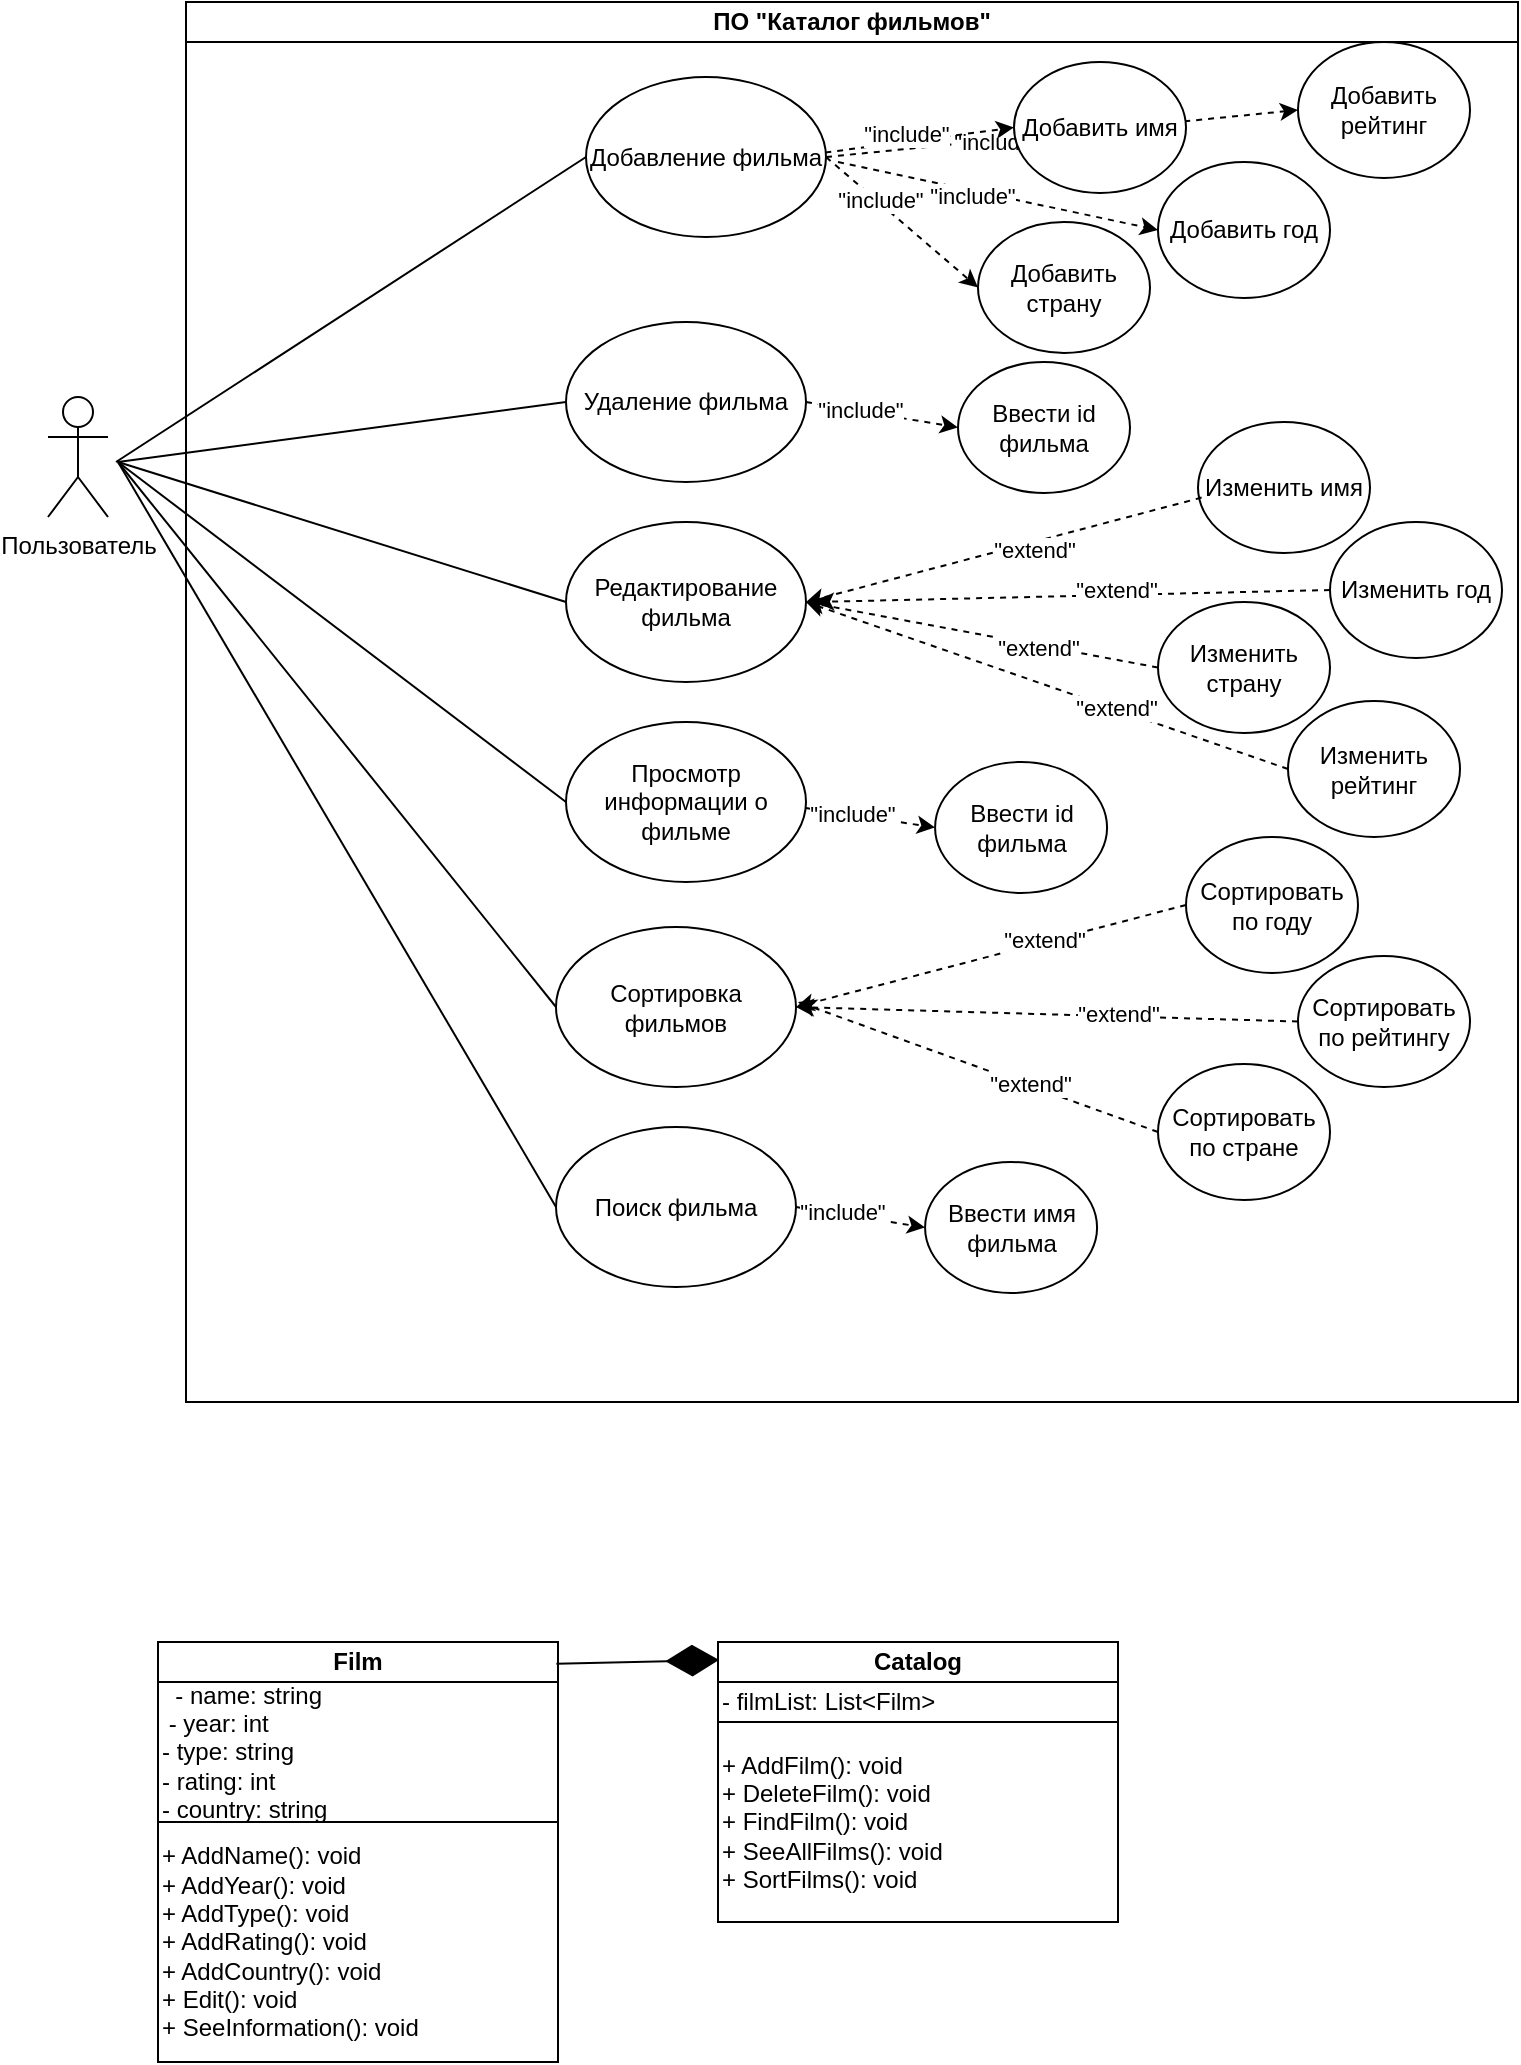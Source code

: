 <mxfile version="21.7.4" type="device" pages="2">
  <diagram name="Страница — 1" id="3EQYHNR3SPLNaawNuBC3">
    <mxGraphModel dx="1434" dy="790" grid="1" gridSize="10" guides="1" tooltips="1" connect="1" arrows="1" fold="1" page="1" pageScale="1" pageWidth="827" pageHeight="1169" math="0" shadow="0">
      <root>
        <mxCell id="0" />
        <mxCell id="1" parent="0" />
        <mxCell id="-rvg3PqeVG6ff2hM17AL-11" value="" style="endArrow=none;html=1;rounded=0;entryX=0;entryY=0.5;entryDx=0;entryDy=0;" parent="1" target="sFgRv1293873B7JfgZ-G-20" edge="1">
          <mxGeometry width="50" height="50" relative="1" as="geometry">
            <mxPoint x="60" y="250" as="sourcePoint" />
            <mxPoint x="100" y="540" as="targetPoint" />
          </mxGeometry>
        </mxCell>
        <mxCell id="-rvg3PqeVG6ff2hM17AL-10" value="" style="endArrow=none;html=1;rounded=0;entryX=0;entryY=0.5;entryDx=0;entryDy=0;" parent="1" target="sFgRv1293873B7JfgZ-G-19" edge="1">
          <mxGeometry width="50" height="50" relative="1" as="geometry">
            <mxPoint x="60" y="250" as="sourcePoint" />
            <mxPoint x="90" y="440" as="targetPoint" />
          </mxGeometry>
        </mxCell>
        <mxCell id="-rvg3PqeVG6ff2hM17AL-9" value="" style="endArrow=none;html=1;rounded=0;entryX=0;entryY=0.5;entryDx=0;entryDy=0;" parent="1" target="sFgRv1293873B7JfgZ-G-18" edge="1">
          <mxGeometry width="50" height="50" relative="1" as="geometry">
            <mxPoint x="60" y="250" as="sourcePoint" />
            <mxPoint x="80" y="470" as="targetPoint" />
          </mxGeometry>
        </mxCell>
        <mxCell id="-rvg3PqeVG6ff2hM17AL-8" value="" style="endArrow=none;html=1;rounded=0;entryX=0;entryY=0.5;entryDx=0;entryDy=0;" parent="1" target="sFgRv1293873B7JfgZ-G-17" edge="1">
          <mxGeometry width="50" height="50" relative="1" as="geometry">
            <mxPoint x="60" y="250" as="sourcePoint" />
            <mxPoint x="90" y="370" as="targetPoint" />
          </mxGeometry>
        </mxCell>
        <mxCell id="-rvg3PqeVG6ff2hM17AL-7" value="" style="endArrow=none;html=1;rounded=0;entryX=0;entryY=0.5;entryDx=0;entryDy=0;" parent="1" target="sFgRv1293873B7JfgZ-G-16" edge="1">
          <mxGeometry width="50" height="50" relative="1" as="geometry">
            <mxPoint x="60" y="250" as="sourcePoint" />
            <mxPoint x="50" y="390" as="targetPoint" />
          </mxGeometry>
        </mxCell>
        <mxCell id="sFgRv1293873B7JfgZ-G-1" value="Пользователь&lt;br&gt;" style="shape=umlActor;verticalLabelPosition=bottom;verticalAlign=top;html=1;outlineConnect=0;" parent="1" vertex="1">
          <mxGeometry x="25" y="217.5" width="30" height="60" as="geometry" />
        </mxCell>
        <mxCell id="sFgRv1293873B7JfgZ-G-2" value="ПО &quot;Каталог фильмов&quot;" style="swimlane;whiteSpace=wrap;html=1;noLabel=0;separatorColor=none;startSize=20;" parent="1" vertex="1">
          <mxGeometry x="94" y="20" width="666" height="700" as="geometry" />
        </mxCell>
        <mxCell id="-rvg3PqeVG6ff2hM17AL-14" value="" style="endArrow=classic;html=1;rounded=0;dashed=1;exitX=1;exitY=0.5;exitDx=0;exitDy=0;entryX=0;entryY=0.5;entryDx=0;entryDy=0;" parent="sFgRv1293873B7JfgZ-G-2" source="sFgRv1293873B7JfgZ-G-15" target="4Jl0RKECZ87447bWKZPW-15" edge="1">
          <mxGeometry width="50" height="50" relative="1" as="geometry">
            <mxPoint x="336" y="80" as="sourcePoint" />
            <mxPoint x="336" y="160" as="targetPoint" />
          </mxGeometry>
        </mxCell>
        <mxCell id="rg-fWagQI2_gAXItH6_G-6" value="&quot;include&quot;" style="edgeLabel;html=1;align=center;verticalAlign=middle;resizable=0;points=[];" parent="-rvg3PqeVG6ff2hM17AL-14" vertex="1" connectable="0">
          <mxGeometry x="-0.278" y="-1" relative="1" as="geometry">
            <mxPoint as="offset" />
          </mxGeometry>
        </mxCell>
        <mxCell id="-rvg3PqeVG6ff2hM17AL-6" value="" style="endArrow=none;html=1;rounded=0;entryX=0;entryY=0.5;entryDx=0;entryDy=0;" parent="sFgRv1293873B7JfgZ-G-2" target="sFgRv1293873B7JfgZ-G-15" edge="1">
          <mxGeometry width="50" height="50" relative="1" as="geometry">
            <mxPoint x="-35" y="230" as="sourcePoint" />
            <mxPoint x="195" y="80" as="targetPoint" />
          </mxGeometry>
        </mxCell>
        <mxCell id="sFgRv1293873B7JfgZ-G-15" value="Добавление фильма" style="ellipse;whiteSpace=wrap;html=1;" parent="sFgRv1293873B7JfgZ-G-2" vertex="1">
          <mxGeometry x="200" y="37.5" width="120" height="80" as="geometry" />
        </mxCell>
        <mxCell id="sFgRv1293873B7JfgZ-G-16" value="Удаление фильма" style="ellipse;whiteSpace=wrap;html=1;" parent="sFgRv1293873B7JfgZ-G-2" vertex="1">
          <mxGeometry x="190" y="160" width="120" height="80" as="geometry" />
        </mxCell>
        <mxCell id="sFgRv1293873B7JfgZ-G-17" value="Редактирование фильма" style="ellipse;whiteSpace=wrap;html=1;" parent="sFgRv1293873B7JfgZ-G-2" vertex="1">
          <mxGeometry x="190" y="260" width="120" height="80" as="geometry" />
        </mxCell>
        <mxCell id="sFgRv1293873B7JfgZ-G-18" value="Просмотр информации о фильме" style="ellipse;whiteSpace=wrap;html=1;" parent="sFgRv1293873B7JfgZ-G-2" vertex="1">
          <mxGeometry x="190" y="360" width="120" height="80" as="geometry" />
        </mxCell>
        <mxCell id="sFgRv1293873B7JfgZ-G-19" value="Сортировка фильмов" style="ellipse;whiteSpace=wrap;html=1;" parent="sFgRv1293873B7JfgZ-G-2" vertex="1">
          <mxGeometry x="185" y="462.5" width="120" height="80" as="geometry" />
        </mxCell>
        <mxCell id="sFgRv1293873B7JfgZ-G-20" value="Поиск фильма" style="ellipse;whiteSpace=wrap;html=1;" parent="sFgRv1293873B7JfgZ-G-2" vertex="1">
          <mxGeometry x="185" y="562.5" width="120" height="80" as="geometry" />
        </mxCell>
        <mxCell id="4Jl0RKECZ87447bWKZPW-12" value="Добавить имя" style="ellipse;whiteSpace=wrap;html=1;" parent="sFgRv1293873B7JfgZ-G-2" vertex="1">
          <mxGeometry x="414" y="30" width="86" height="65.5" as="geometry" />
        </mxCell>
        <mxCell id="4Jl0RKECZ87447bWKZPW-13" value="Добавить год" style="ellipse;whiteSpace=wrap;html=1;" parent="sFgRv1293873B7JfgZ-G-2" vertex="1">
          <mxGeometry x="486" y="80" width="86" height="68" as="geometry" />
        </mxCell>
        <mxCell id="4Jl0RKECZ87447bWKZPW-14" value="Добавить страну" style="ellipse;whiteSpace=wrap;html=1;" parent="sFgRv1293873B7JfgZ-G-2" vertex="1">
          <mxGeometry x="396" y="110" width="86" height="65.5" as="geometry" />
        </mxCell>
        <mxCell id="4Jl0RKECZ87447bWKZPW-15" value="Добавить рейтинг&lt;br&gt;" style="ellipse;whiteSpace=wrap;html=1;" parent="sFgRv1293873B7JfgZ-G-2" vertex="1">
          <mxGeometry x="556" y="20" width="86" height="68" as="geometry" />
        </mxCell>
        <mxCell id="-rvg3PqeVG6ff2hM17AL-2" value="" style="endArrow=classic;html=1;rounded=0;dashed=1;exitX=0.997;exitY=0.472;exitDx=0;exitDy=0;exitPerimeter=0;entryX=0;entryY=0.5;entryDx=0;entryDy=0;" parent="sFgRv1293873B7JfgZ-G-2" source="sFgRv1293873B7JfgZ-G-15" target="4Jl0RKECZ87447bWKZPW-12" edge="1">
          <mxGeometry width="50" height="50" relative="1" as="geometry">
            <mxPoint x="310" y="325" as="sourcePoint" />
            <mxPoint x="366" y="60" as="targetPoint" />
          </mxGeometry>
        </mxCell>
        <mxCell id="rg-fWagQI2_gAXItH6_G-3" value="&quot;include&quot;" style="edgeLabel;html=1;align=center;verticalAlign=middle;resizable=0;points=[];" parent="-rvg3PqeVG6ff2hM17AL-2" vertex="1" connectable="0">
          <mxGeometry x="-0.135" y="4" relative="1" as="geometry">
            <mxPoint as="offset" />
          </mxGeometry>
        </mxCell>
        <mxCell id="-rvg3PqeVG6ff2hM17AL-12" value="" style="endArrow=classic;html=1;rounded=0;dashed=1;entryX=0;entryY=0.5;entryDx=0;entryDy=0;" parent="sFgRv1293873B7JfgZ-G-2" target="4Jl0RKECZ87447bWKZPW-13" edge="1">
          <mxGeometry width="50" height="50" relative="1" as="geometry">
            <mxPoint x="326" y="80" as="sourcePoint" />
            <mxPoint x="305" y="160.5" as="targetPoint" />
          </mxGeometry>
        </mxCell>
        <mxCell id="rg-fWagQI2_gAXItH6_G-4" value="&quot;include&quot;" style="edgeLabel;html=1;align=center;verticalAlign=middle;resizable=0;points=[];" parent="-rvg3PqeVG6ff2hM17AL-12" vertex="1" connectable="0">
          <mxGeometry x="-0.163" y="-3" relative="1" as="geometry">
            <mxPoint as="offset" />
          </mxGeometry>
        </mxCell>
        <mxCell id="-rvg3PqeVG6ff2hM17AL-13" value="" style="endArrow=classic;html=1;rounded=0;dashed=1;exitX=1;exitY=0.5;exitDx=0;exitDy=0;entryX=0;entryY=0.5;entryDx=0;entryDy=0;" parent="sFgRv1293873B7JfgZ-G-2" source="sFgRv1293873B7JfgZ-G-15" target="4Jl0RKECZ87447bWKZPW-14" edge="1">
          <mxGeometry width="50" height="50" relative="1" as="geometry">
            <mxPoint x="385" y="223.75" as="sourcePoint" />
            <mxPoint x="310" y="131.75" as="targetPoint" />
          </mxGeometry>
        </mxCell>
        <mxCell id="rg-fWagQI2_gAXItH6_G-5" value="&quot;include&quot;" style="edgeLabel;html=1;align=center;verticalAlign=middle;resizable=0;points=[];" parent="-rvg3PqeVG6ff2hM17AL-13" vertex="1" connectable="0">
          <mxGeometry x="-0.317" y="1" relative="1" as="geometry">
            <mxPoint as="offset" />
          </mxGeometry>
        </mxCell>
        <mxCell id="rg-fWagQI2_gAXItH6_G-18" value="Изменить имя" style="ellipse;whiteSpace=wrap;html=1;" parent="sFgRv1293873B7JfgZ-G-2" vertex="1">
          <mxGeometry x="506" y="210" width="86" height="65.5" as="geometry" />
        </mxCell>
        <mxCell id="rg-fWagQI2_gAXItH6_G-19" value="Изменить год" style="ellipse;whiteSpace=wrap;html=1;" parent="sFgRv1293873B7JfgZ-G-2" vertex="1">
          <mxGeometry x="572" y="260" width="86" height="68" as="geometry" />
        </mxCell>
        <mxCell id="rg-fWagQI2_gAXItH6_G-20" value="Изменить страну" style="ellipse;whiteSpace=wrap;html=1;" parent="sFgRv1293873B7JfgZ-G-2" vertex="1">
          <mxGeometry x="486" y="300" width="86" height="65.5" as="geometry" />
        </mxCell>
        <mxCell id="rg-fWagQI2_gAXItH6_G-21" value="Изменить рейтинг" style="ellipse;whiteSpace=wrap;html=1;" parent="sFgRv1293873B7JfgZ-G-2" vertex="1">
          <mxGeometry x="551" y="349.5" width="86" height="68" as="geometry" />
        </mxCell>
        <mxCell id="rg-fWagQI2_gAXItH6_G-22" value="" style="endArrow=classic;html=1;rounded=0;dashed=1;entryX=1;entryY=0.5;entryDx=0;entryDy=0;exitX=0.021;exitY=0.577;exitDx=0;exitDy=0;exitPerimeter=0;" parent="sFgRv1293873B7JfgZ-G-2" source="rg-fWagQI2_gAXItH6_G-18" target="sFgRv1293873B7JfgZ-G-17" edge="1">
          <mxGeometry width="50" height="50" relative="1" as="geometry">
            <mxPoint x="335" y="645" as="sourcePoint" />
            <mxPoint x="345" y="398" as="targetPoint" />
          </mxGeometry>
        </mxCell>
        <mxCell id="rg-fWagQI2_gAXItH6_G-23" value="&quot;extend&quot;" style="edgeLabel;html=1;align=center;verticalAlign=middle;resizable=0;points=[];" parent="rg-fWagQI2_gAXItH6_G-22" vertex="1" connectable="0">
          <mxGeometry x="-0.135" y="4" relative="1" as="geometry">
            <mxPoint as="offset" />
          </mxGeometry>
        </mxCell>
        <mxCell id="rg-fWagQI2_gAXItH6_G-24" value="" style="endArrow=classic;html=1;rounded=0;dashed=1;exitX=0;exitY=0.5;exitDx=0;exitDy=0;" parent="sFgRv1293873B7JfgZ-G-2" source="rg-fWagQI2_gAXItH6_G-19" edge="1">
          <mxGeometry width="50" height="50" relative="1" as="geometry">
            <mxPoint x="408" y="486.5" as="sourcePoint" />
            <mxPoint x="315" y="300" as="targetPoint" />
          </mxGeometry>
        </mxCell>
        <mxCell id="rg-fWagQI2_gAXItH6_G-25" value="&quot;extend&quot;" style="edgeLabel;html=1;align=center;verticalAlign=middle;resizable=0;points=[];" parent="rg-fWagQI2_gAXItH6_G-24" vertex="1" connectable="0">
          <mxGeometry x="-0.163" y="-3" relative="1" as="geometry">
            <mxPoint as="offset" />
          </mxGeometry>
        </mxCell>
        <mxCell id="rg-fWagQI2_gAXItH6_G-26" value="" style="endArrow=classic;html=1;rounded=0;dashed=1;entryX=1;entryY=0.5;entryDx=0;entryDy=0;exitX=0;exitY=0.5;exitDx=0;exitDy=0;" parent="sFgRv1293873B7JfgZ-G-2" source="rg-fWagQI2_gAXItH6_G-20" target="sFgRv1293873B7JfgZ-G-17" edge="1">
          <mxGeometry width="50" height="50" relative="1" as="geometry">
            <mxPoint x="410" y="543.75" as="sourcePoint" />
            <mxPoint x="345" y="398" as="targetPoint" />
          </mxGeometry>
        </mxCell>
        <mxCell id="rg-fWagQI2_gAXItH6_G-27" value="&quot;extend&quot;" style="edgeLabel;html=1;align=center;verticalAlign=middle;resizable=0;points=[];" parent="rg-fWagQI2_gAXItH6_G-26" vertex="1" connectable="0">
          <mxGeometry x="-0.317" y="1" relative="1" as="geometry">
            <mxPoint as="offset" />
          </mxGeometry>
        </mxCell>
        <mxCell id="rg-fWagQI2_gAXItH6_G-28" value="" style="endArrow=classic;html=1;rounded=0;dashed=1;entryX=1;entryY=0.5;entryDx=0;entryDy=0;exitX=0;exitY=0.5;exitDx=0;exitDy=0;" parent="sFgRv1293873B7JfgZ-G-2" source="rg-fWagQI2_gAXItH6_G-21" target="sFgRv1293873B7JfgZ-G-17" edge="1">
          <mxGeometry width="50" height="50" relative="1" as="geometry">
            <mxPoint x="418.5" y="650" as="sourcePoint" />
            <mxPoint x="345" y="398" as="targetPoint" />
          </mxGeometry>
        </mxCell>
        <mxCell id="rg-fWagQI2_gAXItH6_G-29" value="&quot;extend&quot;" style="edgeLabel;html=1;align=center;verticalAlign=middle;resizable=0;points=[];" parent="rg-fWagQI2_gAXItH6_G-28" vertex="1" connectable="0">
          <mxGeometry x="-0.278" y="-1" relative="1" as="geometry">
            <mxPoint as="offset" />
          </mxGeometry>
        </mxCell>
        <mxCell id="XtHj4lQT_K5RY9pHGdyH-2" value="Сортировать по году" style="ellipse;whiteSpace=wrap;html=1;" parent="sFgRv1293873B7JfgZ-G-2" vertex="1">
          <mxGeometry x="500" y="417.5" width="86" height="68" as="geometry" />
        </mxCell>
        <mxCell id="XtHj4lQT_K5RY9pHGdyH-3" value="Сортировать по рейтингу" style="ellipse;whiteSpace=wrap;html=1;" parent="sFgRv1293873B7JfgZ-G-2" vertex="1">
          <mxGeometry x="556" y="477" width="86" height="65.5" as="geometry" />
        </mxCell>
        <mxCell id="XtHj4lQT_K5RY9pHGdyH-4" value="Сортировать по стране" style="ellipse;whiteSpace=wrap;html=1;" parent="sFgRv1293873B7JfgZ-G-2" vertex="1">
          <mxGeometry x="486" y="531" width="86" height="68" as="geometry" />
        </mxCell>
        <mxCell id="XtHj4lQT_K5RY9pHGdyH-44" value="" style="endArrow=classic;html=1;rounded=0;dashed=1;entryX=1;entryY=0.5;entryDx=0;entryDy=0;exitX=0;exitY=0.5;exitDx=0;exitDy=0;" parent="sFgRv1293873B7JfgZ-G-2" source="XtHj4lQT_K5RY9pHGdyH-2" target="sFgRv1293873B7JfgZ-G-19" edge="1">
          <mxGeometry width="50" height="50" relative="1" as="geometry">
            <mxPoint x="546" y="432.5" as="sourcePoint" />
            <mxPoint x="305" y="349.5" as="targetPoint" />
          </mxGeometry>
        </mxCell>
        <mxCell id="XtHj4lQT_K5RY9pHGdyH-45" value="&quot;extend&quot;" style="edgeLabel;html=1;align=center;verticalAlign=middle;resizable=0;points=[];" parent="XtHj4lQT_K5RY9pHGdyH-44" vertex="1" connectable="0">
          <mxGeometry x="-0.278" y="-1" relative="1" as="geometry">
            <mxPoint as="offset" />
          </mxGeometry>
        </mxCell>
        <mxCell id="XtHj4lQT_K5RY9pHGdyH-46" value="" style="endArrow=classic;html=1;rounded=0;dashed=1;entryX=1;entryY=0.5;entryDx=0;entryDy=0;exitX=0;exitY=0.5;exitDx=0;exitDy=0;" parent="sFgRv1293873B7JfgZ-G-2" source="XtHj4lQT_K5RY9pHGdyH-3" target="sFgRv1293873B7JfgZ-G-19" edge="1">
          <mxGeometry width="50" height="50" relative="1" as="geometry">
            <mxPoint x="521" y="450.5" as="sourcePoint" />
            <mxPoint x="320" y="450.5" as="targetPoint" />
          </mxGeometry>
        </mxCell>
        <mxCell id="XtHj4lQT_K5RY9pHGdyH-47" value="&quot;extend&quot;" style="edgeLabel;html=1;align=center;verticalAlign=middle;resizable=0;points=[];" parent="XtHj4lQT_K5RY9pHGdyH-46" vertex="1" connectable="0">
          <mxGeometry x="-0.278" y="-1" relative="1" as="geometry">
            <mxPoint as="offset" />
          </mxGeometry>
        </mxCell>
        <mxCell id="XtHj4lQT_K5RY9pHGdyH-50" value="" style="endArrow=classic;html=1;rounded=0;dashed=1;exitX=0;exitY=0.5;exitDx=0;exitDy=0;" parent="sFgRv1293873B7JfgZ-G-2" source="XtHj4lQT_K5RY9pHGdyH-4" edge="1">
          <mxGeometry width="50" height="50" relative="1" as="geometry">
            <mxPoint x="500" y="499.5" as="sourcePoint" />
            <mxPoint x="306" y="500" as="targetPoint" />
          </mxGeometry>
        </mxCell>
        <mxCell id="XtHj4lQT_K5RY9pHGdyH-51" value="&quot;extend&quot;" style="edgeLabel;html=1;align=center;verticalAlign=middle;resizable=0;points=[];" parent="XtHj4lQT_K5RY9pHGdyH-50" vertex="1" connectable="0">
          <mxGeometry x="-0.278" y="-1" relative="1" as="geometry">
            <mxPoint as="offset" />
          </mxGeometry>
        </mxCell>
        <mxCell id="XtHj4lQT_K5RY9pHGdyH-53" value="Ввести id фильма" style="ellipse;whiteSpace=wrap;html=1;" parent="sFgRv1293873B7JfgZ-G-2" vertex="1">
          <mxGeometry x="386" y="180" width="86" height="65.5" as="geometry" />
        </mxCell>
        <mxCell id="XtHj4lQT_K5RY9pHGdyH-54" value="" style="endArrow=classic;html=1;rounded=0;dashed=1;exitX=1;exitY=0.5;exitDx=0;exitDy=0;entryX=0;entryY=0.5;entryDx=0;entryDy=0;" parent="sFgRv1293873B7JfgZ-G-2" source="sFgRv1293873B7JfgZ-G-16" target="XtHj4lQT_K5RY9pHGdyH-53" edge="1">
          <mxGeometry width="50" height="50" relative="1" as="geometry">
            <mxPoint x="280" y="100.5" as="sourcePoint" />
            <mxPoint x="356" y="165.5" as="targetPoint" />
          </mxGeometry>
        </mxCell>
        <mxCell id="XtHj4lQT_K5RY9pHGdyH-55" value="&quot;include&quot;" style="edgeLabel;html=1;align=center;verticalAlign=middle;resizable=0;points=[];" parent="XtHj4lQT_K5RY9pHGdyH-54" vertex="1" connectable="0">
          <mxGeometry x="-0.317" y="1" relative="1" as="geometry">
            <mxPoint as="offset" />
          </mxGeometry>
        </mxCell>
        <mxCell id="XtHj4lQT_K5RY9pHGdyH-59" value="" style="endArrow=classic;html=1;rounded=0;dashed=1;exitX=1;exitY=0.5;exitDx=0;exitDy=0;entryX=0;entryY=0.5;entryDx=0;entryDy=0;" parent="sFgRv1293873B7JfgZ-G-2" target="XtHj4lQT_K5RY9pHGdyH-61" edge="1">
          <mxGeometry width="50" height="50" relative="1" as="geometry">
            <mxPoint x="310" y="403" as="sourcePoint" />
            <mxPoint x="391" y="375.5" as="targetPoint" />
          </mxGeometry>
        </mxCell>
        <mxCell id="XtHj4lQT_K5RY9pHGdyH-60" value="&quot;include&quot;" style="edgeLabel;html=1;align=center;verticalAlign=middle;resizable=0;points=[];" parent="XtHj4lQT_K5RY9pHGdyH-59" vertex="1" connectable="0">
          <mxGeometry x="-0.317" y="1" relative="1" as="geometry">
            <mxPoint as="offset" />
          </mxGeometry>
        </mxCell>
        <mxCell id="XtHj4lQT_K5RY9pHGdyH-61" value="Ввести id фильма" style="ellipse;whiteSpace=wrap;html=1;" parent="sFgRv1293873B7JfgZ-G-2" vertex="1">
          <mxGeometry x="374.54" y="380" width="86" height="65.5" as="geometry" />
        </mxCell>
        <mxCell id="4Jl0RKECZ87447bWKZPW-1" value="Film" style="swimlane;whiteSpace=wrap;html=1;startSize=20;" parent="1" vertex="1">
          <mxGeometry x="80" y="840" width="200" height="210" as="geometry" />
        </mxCell>
        <mxCell id="4Jl0RKECZ87447bWKZPW-2" value="&amp;nbsp; - name: string&lt;br&gt;&amp;nbsp;- year: int&lt;br&gt;- type: string&lt;br&gt;- rating: int&lt;br&gt;- country: string" style="rounded=0;whiteSpace=wrap;html=1;align=left;" parent="4Jl0RKECZ87447bWKZPW-1" vertex="1">
          <mxGeometry y="20" width="200" height="70" as="geometry" />
        </mxCell>
        <mxCell id="4Jl0RKECZ87447bWKZPW-3" value="+ AddName(): void&lt;br&gt;+ AddYear(): void&lt;br&gt;+ AddType(): void&lt;br&gt;+ AddRating(): void&lt;br&gt;+ AddCountry(): void&lt;br&gt;+ Edit(): void&lt;br&gt;+ SeeInformation(): void" style="whiteSpace=wrap;html=1;align=left;" parent="4Jl0RKECZ87447bWKZPW-1" vertex="1">
          <mxGeometry y="90" width="200" height="120" as="geometry" />
        </mxCell>
        <mxCell id="4Jl0RKECZ87447bWKZPW-4" value="Catalog" style="swimlane;whiteSpace=wrap;html=1;startSize=20;" parent="1" vertex="1">
          <mxGeometry x="360" y="840" width="200" height="140" as="geometry" />
        </mxCell>
        <mxCell id="4Jl0RKECZ87447bWKZPW-5" value="- filmList: List&amp;lt;Film&amp;gt;" style="rounded=0;whiteSpace=wrap;html=1;align=left;" parent="4Jl0RKECZ87447bWKZPW-4" vertex="1">
          <mxGeometry y="20" width="200" height="20" as="geometry" />
        </mxCell>
        <mxCell id="4Jl0RKECZ87447bWKZPW-6" value="+ AddFilm(): void&lt;br&gt;+ DeleteFilm(): void&lt;br&gt;+ FindFilm(): void&lt;br&gt;+ SeeAllFilms(): void&lt;br&gt;+ SortFilms(): void" style="whiteSpace=wrap;html=1;align=left;" parent="4Jl0RKECZ87447bWKZPW-4" vertex="1">
          <mxGeometry y="40" width="200" height="100" as="geometry" />
        </mxCell>
        <mxCell id="XtHj4lQT_K5RY9pHGdyH-1" value="" style="endArrow=diamondThin;endFill=1;endSize=24;html=1;rounded=0;entryX=0.003;entryY=0.064;entryDx=0;entryDy=0;entryPerimeter=0;exitX=0.996;exitY=0.052;exitDx=0;exitDy=0;exitPerimeter=0;" parent="1" source="4Jl0RKECZ87447bWKZPW-1" target="4Jl0RKECZ87447bWKZPW-4" edge="1">
          <mxGeometry width="160" relative="1" as="geometry">
            <mxPoint x="210" y="1080" as="sourcePoint" />
            <mxPoint x="370" y="1080" as="targetPoint" />
          </mxGeometry>
        </mxCell>
        <mxCell id="XtHj4lQT_K5RY9pHGdyH-56" value="Ввести имя фильма" style="ellipse;whiteSpace=wrap;html=1;" parent="1" vertex="1">
          <mxGeometry x="463.54" y="600" width="86" height="65.5" as="geometry" />
        </mxCell>
        <mxCell id="XtHj4lQT_K5RY9pHGdyH-57" value="" style="endArrow=classic;html=1;rounded=0;dashed=1;exitX=1;exitY=0.5;exitDx=0;exitDy=0;entryX=0;entryY=0.5;entryDx=0;entryDy=0;" parent="1" source="sFgRv1293873B7JfgZ-G-20" target="XtHj4lQT_K5RY9pHGdyH-56" edge="1">
          <mxGeometry width="50" height="50" relative="1" as="geometry">
            <mxPoint x="404" y="582.5" as="sourcePoint" />
            <mxPoint x="480" y="595.5" as="targetPoint" />
          </mxGeometry>
        </mxCell>
        <mxCell id="XtHj4lQT_K5RY9pHGdyH-58" value="&quot;include&quot;" style="edgeLabel;html=1;align=center;verticalAlign=middle;resizable=0;points=[];" parent="XtHj4lQT_K5RY9pHGdyH-57" vertex="1" connectable="0">
          <mxGeometry x="-0.317" y="1" relative="1" as="geometry">
            <mxPoint as="offset" />
          </mxGeometry>
        </mxCell>
      </root>
    </mxGraphModel>
  </diagram>
  <diagram id="q7vpyu06neKYH5z9R-0Y" name="Страница — 2">
    <mxGraphModel dx="1247" dy="687" grid="1" gridSize="10" guides="1" tooltips="1" connect="1" arrows="1" fold="1" page="1" pageScale="1" pageWidth="827" pageHeight="1169" math="0" shadow="0">
      <root>
        <mxCell id="0" />
        <mxCell id="1" parent="0" />
        <mxCell id="jGGGOCSkBG8BBbOJAmjW-2" value="Фильм" style="swimlane;whiteSpace=wrap;html=1;startSize=20;" parent="1" vertex="1">
          <mxGeometry x="40" y="40" width="200" height="210" as="geometry" />
        </mxCell>
        <mxCell id="HQ5jgbJT4DlCq2mbGvIx-1" value="Имя&lt;br&gt;Год&lt;br&gt;Тип&lt;br&gt;Рейтинг&lt;br&gt;Страна" style="rounded=0;whiteSpace=wrap;html=1;" parent="jGGGOCSkBG8BBbOJAmjW-2" vertex="1">
          <mxGeometry y="20" width="200" height="70" as="geometry" />
        </mxCell>
        <mxCell id="jGGGOCSkBG8BBbOJAmjW-4" value="ДобавитьИмя()&lt;br&gt;ДобавитьГод()&lt;br&gt;ДобавитьТип()&lt;br&gt;ДобавитьРейтинг()&lt;br&gt;ДобавитьСтрану()&lt;br&gt;Редактировать()&lt;br&gt;Просмотреть()&lt;br&gt;Фильм()" style="whiteSpace=wrap;html=1;" parent="jGGGOCSkBG8BBbOJAmjW-2" vertex="1">
          <mxGeometry y="90" width="200" height="120" as="geometry" />
        </mxCell>
        <mxCell id="HQ5jgbJT4DlCq2mbGvIx-2" value="КаталогФильмов" style="swimlane;whiteSpace=wrap;html=1;startSize=20;" parent="1" vertex="1">
          <mxGeometry x="280" y="40" width="200" height="140" as="geometry" />
        </mxCell>
        <mxCell id="HQ5jgbJT4DlCq2mbGvIx-3" value="СписокФильмов" style="rounded=0;whiteSpace=wrap;html=1;" parent="HQ5jgbJT4DlCq2mbGvIx-2" vertex="1">
          <mxGeometry y="20" width="200" height="20" as="geometry" />
        </mxCell>
        <mxCell id="HQ5jgbJT4DlCq2mbGvIx-4" value="ДобавитьФильм()&lt;br&gt;УдалитьФильм()&lt;br&gt;ПросмотретьФильм()&lt;br&gt;НайтиФильм()&lt;br&gt;ПросмотретьВсеФильмы()&lt;br&gt;ОтсортироватьФильмы()" style="whiteSpace=wrap;html=1;" parent="HQ5jgbJT4DlCq2mbGvIx-2" vertex="1">
          <mxGeometry y="40" width="200" height="100" as="geometry" />
        </mxCell>
        <mxCell id="HQ5jgbJT4DlCq2mbGvIx-5" value="Фильм" style="rounded=0;whiteSpace=wrap;html=1;fontStyle=1" parent="1" vertex="1">
          <mxGeometry x="240" y="280" width="120" height="20" as="geometry" />
        </mxCell>
        <mxCell id="HQ5jgbJT4DlCq2mbGvIx-6" value="КаталогФильмов" style="rounded=0;whiteSpace=wrap;html=1;fontStyle=1" parent="1" vertex="1">
          <mxGeometry x="40" y="280" width="120" height="20" as="geometry" />
        </mxCell>
        <mxCell id="HQ5jgbJT4DlCq2mbGvIx-7" value="" style="rhombus;whiteSpace=wrap;html=1;fillColor=#000000;" parent="1" vertex="1">
          <mxGeometry x="160" y="285" width="10" height="10" as="geometry" />
        </mxCell>
        <mxCell id="HQ5jgbJT4DlCq2mbGvIx-8" value="" style="endArrow=none;html=1;rounded=0;entryX=-0.019;entryY=0.447;entryDx=0;entryDy=0;entryPerimeter=0;exitX=1;exitY=0.5;exitDx=0;exitDy=0;" parent="1" source="HQ5jgbJT4DlCq2mbGvIx-7" target="HQ5jgbJT4DlCq2mbGvIx-5" edge="1">
          <mxGeometry width="50" height="50" relative="1" as="geometry">
            <mxPoint x="160" y="380" as="sourcePoint" />
            <mxPoint x="210" y="330" as="targetPoint" />
          </mxGeometry>
        </mxCell>
      </root>
    </mxGraphModel>
  </diagram>
</mxfile>
